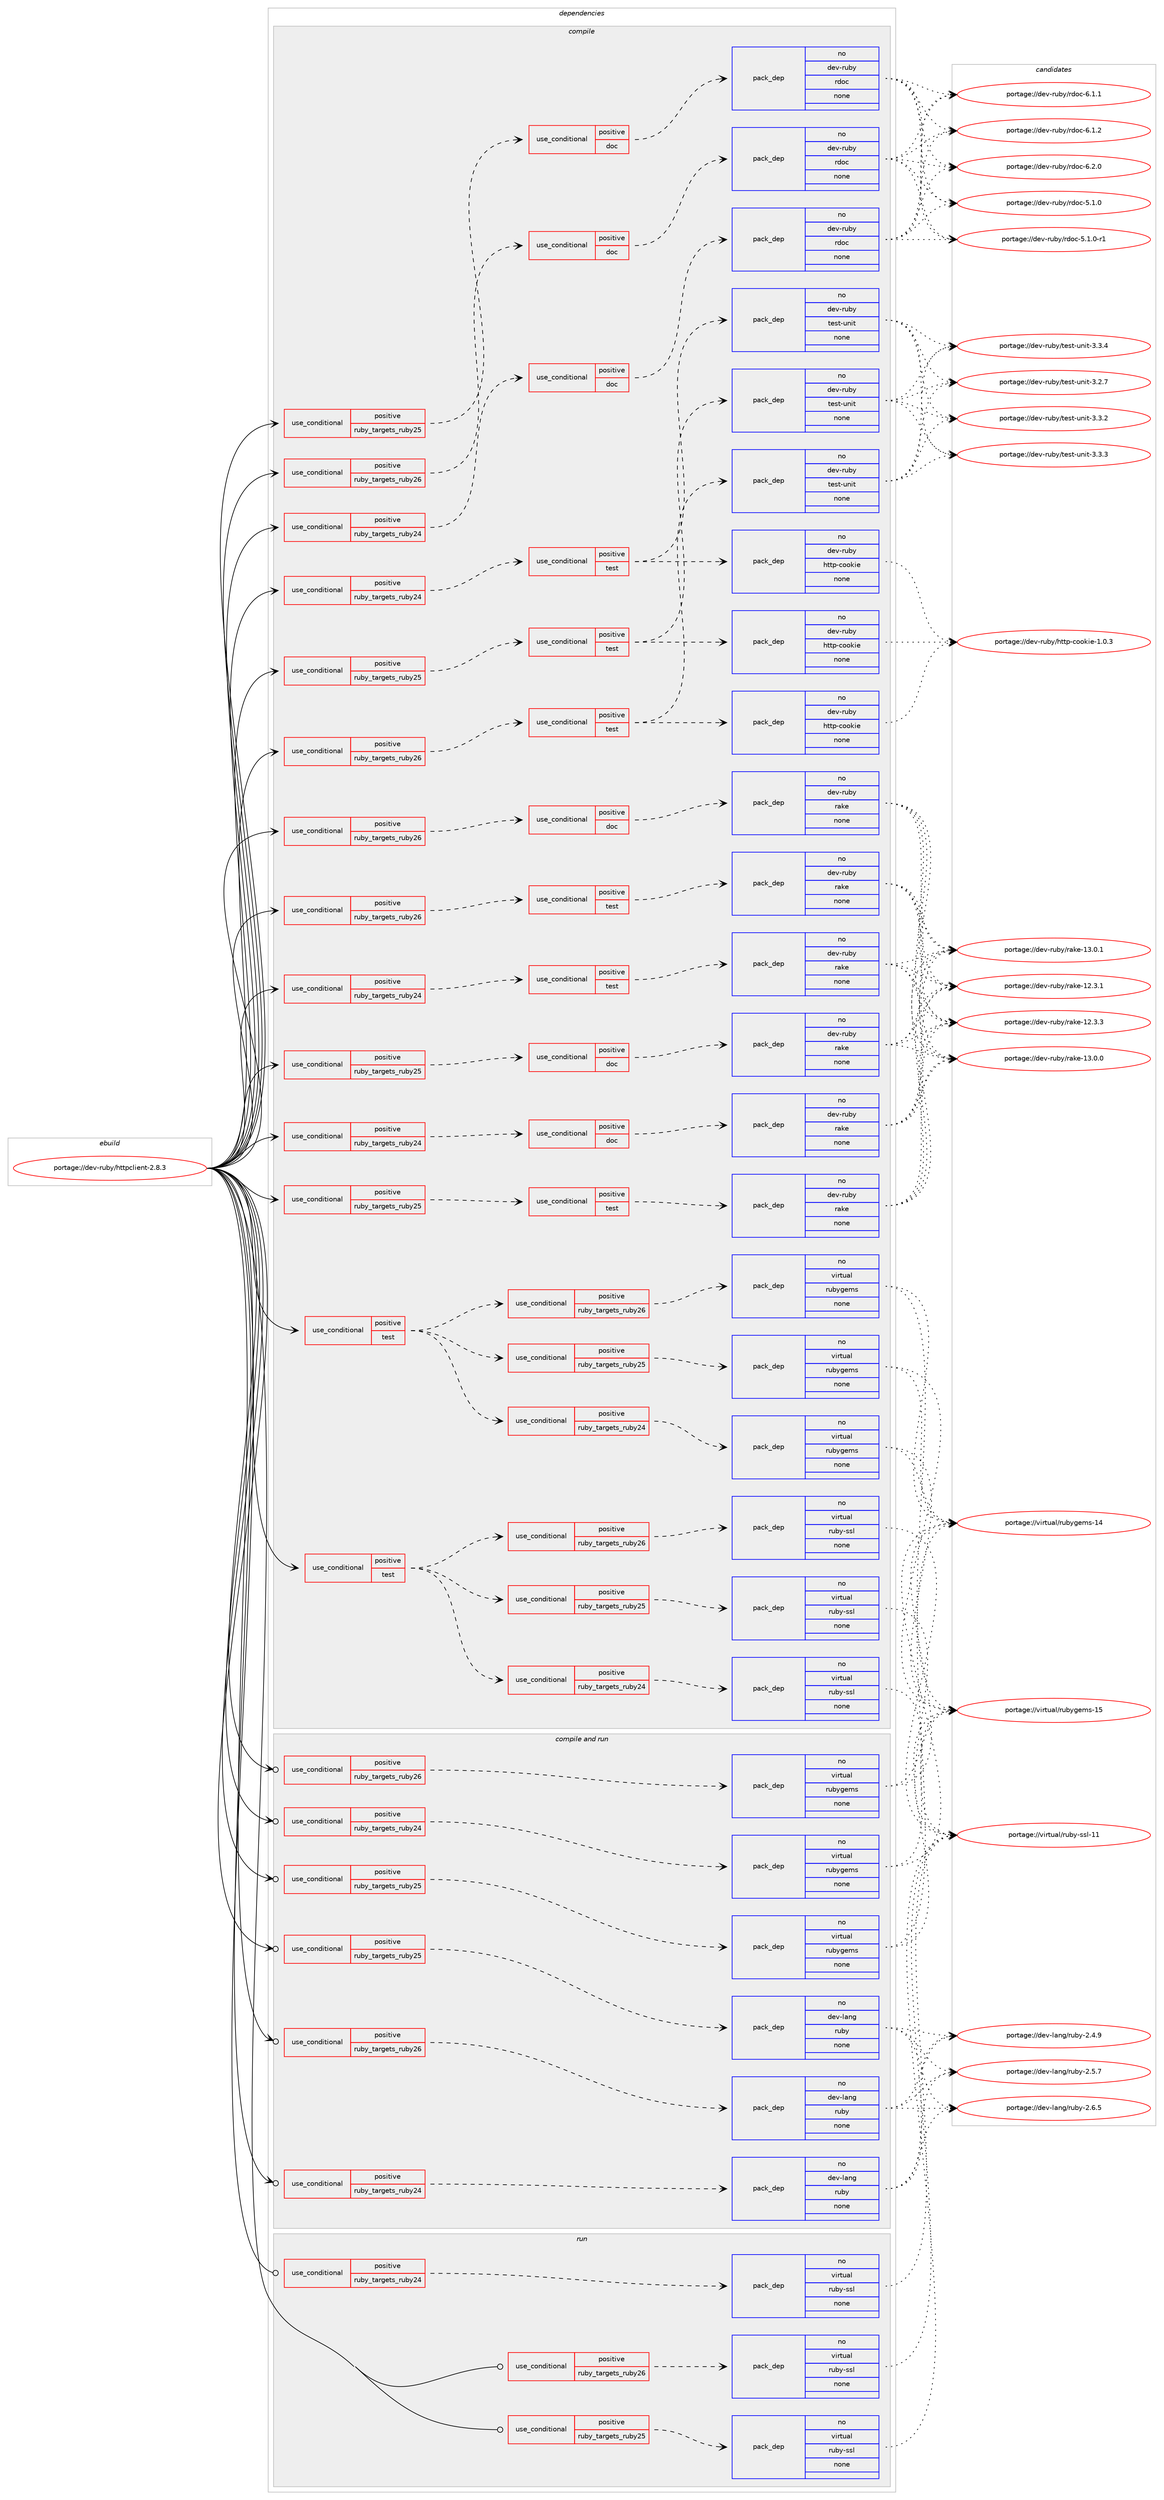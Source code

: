digraph prolog {

# *************
# Graph options
# *************

newrank=true;
concentrate=true;
compound=true;
graph [rankdir=LR,fontname=Helvetica,fontsize=10,ranksep=1.5];#, ranksep=2.5, nodesep=0.2];
edge  [arrowhead=vee];
node  [fontname=Helvetica,fontsize=10];

# **********
# The ebuild
# **********

subgraph cluster_leftcol {
color=gray;
rank=same;
label=<<i>ebuild</i>>;
id [label="portage://dev-ruby/httpclient-2.8.3", color=red, width=4, href="../dev-ruby/httpclient-2.8.3.svg"];
}

# ****************
# The dependencies
# ****************

subgraph cluster_midcol {
color=gray;
label=<<i>dependencies</i>>;
subgraph cluster_compile {
fillcolor="#eeeeee";
style=filled;
label=<<i>compile</i>>;
subgraph cond54014 {
dependency224697 [label=<<TABLE BORDER="0" CELLBORDER="1" CELLSPACING="0" CELLPADDING="4"><TR><TD ROWSPAN="3" CELLPADDING="10">use_conditional</TD></TR><TR><TD>positive</TD></TR><TR><TD>ruby_targets_ruby24</TD></TR></TABLE>>, shape=none, color=red];
subgraph cond54015 {
dependency224698 [label=<<TABLE BORDER="0" CELLBORDER="1" CELLSPACING="0" CELLPADDING="4"><TR><TD ROWSPAN="3" CELLPADDING="10">use_conditional</TD></TR><TR><TD>positive</TD></TR><TR><TD>doc</TD></TR></TABLE>>, shape=none, color=red];
subgraph pack167195 {
dependency224699 [label=<<TABLE BORDER="0" CELLBORDER="1" CELLSPACING="0" CELLPADDING="4" WIDTH="220"><TR><TD ROWSPAN="6" CELLPADDING="30">pack_dep</TD></TR><TR><TD WIDTH="110">no</TD></TR><TR><TD>dev-ruby</TD></TR><TR><TD>rake</TD></TR><TR><TD>none</TD></TR><TR><TD></TD></TR></TABLE>>, shape=none, color=blue];
}
dependency224698:e -> dependency224699:w [weight=20,style="dashed",arrowhead="vee"];
}
dependency224697:e -> dependency224698:w [weight=20,style="dashed",arrowhead="vee"];
}
id:e -> dependency224697:w [weight=20,style="solid",arrowhead="vee"];
subgraph cond54016 {
dependency224700 [label=<<TABLE BORDER="0" CELLBORDER="1" CELLSPACING="0" CELLPADDING="4"><TR><TD ROWSPAN="3" CELLPADDING="10">use_conditional</TD></TR><TR><TD>positive</TD></TR><TR><TD>ruby_targets_ruby24</TD></TR></TABLE>>, shape=none, color=red];
subgraph cond54017 {
dependency224701 [label=<<TABLE BORDER="0" CELLBORDER="1" CELLSPACING="0" CELLPADDING="4"><TR><TD ROWSPAN="3" CELLPADDING="10">use_conditional</TD></TR><TR><TD>positive</TD></TR><TR><TD>doc</TD></TR></TABLE>>, shape=none, color=red];
subgraph pack167196 {
dependency224702 [label=<<TABLE BORDER="0" CELLBORDER="1" CELLSPACING="0" CELLPADDING="4" WIDTH="220"><TR><TD ROWSPAN="6" CELLPADDING="30">pack_dep</TD></TR><TR><TD WIDTH="110">no</TD></TR><TR><TD>dev-ruby</TD></TR><TR><TD>rdoc</TD></TR><TR><TD>none</TD></TR><TR><TD></TD></TR></TABLE>>, shape=none, color=blue];
}
dependency224701:e -> dependency224702:w [weight=20,style="dashed",arrowhead="vee"];
}
dependency224700:e -> dependency224701:w [weight=20,style="dashed",arrowhead="vee"];
}
id:e -> dependency224700:w [weight=20,style="solid",arrowhead="vee"];
subgraph cond54018 {
dependency224703 [label=<<TABLE BORDER="0" CELLBORDER="1" CELLSPACING="0" CELLPADDING="4"><TR><TD ROWSPAN="3" CELLPADDING="10">use_conditional</TD></TR><TR><TD>positive</TD></TR><TR><TD>ruby_targets_ruby24</TD></TR></TABLE>>, shape=none, color=red];
subgraph cond54019 {
dependency224704 [label=<<TABLE BORDER="0" CELLBORDER="1" CELLSPACING="0" CELLPADDING="4"><TR><TD ROWSPAN="3" CELLPADDING="10">use_conditional</TD></TR><TR><TD>positive</TD></TR><TR><TD>test</TD></TR></TABLE>>, shape=none, color=red];
subgraph pack167197 {
dependency224705 [label=<<TABLE BORDER="0" CELLBORDER="1" CELLSPACING="0" CELLPADDING="4" WIDTH="220"><TR><TD ROWSPAN="6" CELLPADDING="30">pack_dep</TD></TR><TR><TD WIDTH="110">no</TD></TR><TR><TD>dev-ruby</TD></TR><TR><TD>rake</TD></TR><TR><TD>none</TD></TR><TR><TD></TD></TR></TABLE>>, shape=none, color=blue];
}
dependency224704:e -> dependency224705:w [weight=20,style="dashed",arrowhead="vee"];
}
dependency224703:e -> dependency224704:w [weight=20,style="dashed",arrowhead="vee"];
}
id:e -> dependency224703:w [weight=20,style="solid",arrowhead="vee"];
subgraph cond54020 {
dependency224706 [label=<<TABLE BORDER="0" CELLBORDER="1" CELLSPACING="0" CELLPADDING="4"><TR><TD ROWSPAN="3" CELLPADDING="10">use_conditional</TD></TR><TR><TD>positive</TD></TR><TR><TD>ruby_targets_ruby24</TD></TR></TABLE>>, shape=none, color=red];
subgraph cond54021 {
dependency224707 [label=<<TABLE BORDER="0" CELLBORDER="1" CELLSPACING="0" CELLPADDING="4"><TR><TD ROWSPAN="3" CELLPADDING="10">use_conditional</TD></TR><TR><TD>positive</TD></TR><TR><TD>test</TD></TR></TABLE>>, shape=none, color=red];
subgraph pack167198 {
dependency224708 [label=<<TABLE BORDER="0" CELLBORDER="1" CELLSPACING="0" CELLPADDING="4" WIDTH="220"><TR><TD ROWSPAN="6" CELLPADDING="30">pack_dep</TD></TR><TR><TD WIDTH="110">no</TD></TR><TR><TD>dev-ruby</TD></TR><TR><TD>test-unit</TD></TR><TR><TD>none</TD></TR><TR><TD></TD></TR></TABLE>>, shape=none, color=blue];
}
dependency224707:e -> dependency224708:w [weight=20,style="dashed",arrowhead="vee"];
subgraph pack167199 {
dependency224709 [label=<<TABLE BORDER="0" CELLBORDER="1" CELLSPACING="0" CELLPADDING="4" WIDTH="220"><TR><TD ROWSPAN="6" CELLPADDING="30">pack_dep</TD></TR><TR><TD WIDTH="110">no</TD></TR><TR><TD>dev-ruby</TD></TR><TR><TD>http-cookie</TD></TR><TR><TD>none</TD></TR><TR><TD></TD></TR></TABLE>>, shape=none, color=blue];
}
dependency224707:e -> dependency224709:w [weight=20,style="dashed",arrowhead="vee"];
}
dependency224706:e -> dependency224707:w [weight=20,style="dashed",arrowhead="vee"];
}
id:e -> dependency224706:w [weight=20,style="solid",arrowhead="vee"];
subgraph cond54022 {
dependency224710 [label=<<TABLE BORDER="0" CELLBORDER="1" CELLSPACING="0" CELLPADDING="4"><TR><TD ROWSPAN="3" CELLPADDING="10">use_conditional</TD></TR><TR><TD>positive</TD></TR><TR><TD>ruby_targets_ruby25</TD></TR></TABLE>>, shape=none, color=red];
subgraph cond54023 {
dependency224711 [label=<<TABLE BORDER="0" CELLBORDER="1" CELLSPACING="0" CELLPADDING="4"><TR><TD ROWSPAN="3" CELLPADDING="10">use_conditional</TD></TR><TR><TD>positive</TD></TR><TR><TD>doc</TD></TR></TABLE>>, shape=none, color=red];
subgraph pack167200 {
dependency224712 [label=<<TABLE BORDER="0" CELLBORDER="1" CELLSPACING="0" CELLPADDING="4" WIDTH="220"><TR><TD ROWSPAN="6" CELLPADDING="30">pack_dep</TD></TR><TR><TD WIDTH="110">no</TD></TR><TR><TD>dev-ruby</TD></TR><TR><TD>rake</TD></TR><TR><TD>none</TD></TR><TR><TD></TD></TR></TABLE>>, shape=none, color=blue];
}
dependency224711:e -> dependency224712:w [weight=20,style="dashed",arrowhead="vee"];
}
dependency224710:e -> dependency224711:w [weight=20,style="dashed",arrowhead="vee"];
}
id:e -> dependency224710:w [weight=20,style="solid",arrowhead="vee"];
subgraph cond54024 {
dependency224713 [label=<<TABLE BORDER="0" CELLBORDER="1" CELLSPACING="0" CELLPADDING="4"><TR><TD ROWSPAN="3" CELLPADDING="10">use_conditional</TD></TR><TR><TD>positive</TD></TR><TR><TD>ruby_targets_ruby25</TD></TR></TABLE>>, shape=none, color=red];
subgraph cond54025 {
dependency224714 [label=<<TABLE BORDER="0" CELLBORDER="1" CELLSPACING="0" CELLPADDING="4"><TR><TD ROWSPAN="3" CELLPADDING="10">use_conditional</TD></TR><TR><TD>positive</TD></TR><TR><TD>doc</TD></TR></TABLE>>, shape=none, color=red];
subgraph pack167201 {
dependency224715 [label=<<TABLE BORDER="0" CELLBORDER="1" CELLSPACING="0" CELLPADDING="4" WIDTH="220"><TR><TD ROWSPAN="6" CELLPADDING="30">pack_dep</TD></TR><TR><TD WIDTH="110">no</TD></TR><TR><TD>dev-ruby</TD></TR><TR><TD>rdoc</TD></TR><TR><TD>none</TD></TR><TR><TD></TD></TR></TABLE>>, shape=none, color=blue];
}
dependency224714:e -> dependency224715:w [weight=20,style="dashed",arrowhead="vee"];
}
dependency224713:e -> dependency224714:w [weight=20,style="dashed",arrowhead="vee"];
}
id:e -> dependency224713:w [weight=20,style="solid",arrowhead="vee"];
subgraph cond54026 {
dependency224716 [label=<<TABLE BORDER="0" CELLBORDER="1" CELLSPACING="0" CELLPADDING="4"><TR><TD ROWSPAN="3" CELLPADDING="10">use_conditional</TD></TR><TR><TD>positive</TD></TR><TR><TD>ruby_targets_ruby25</TD></TR></TABLE>>, shape=none, color=red];
subgraph cond54027 {
dependency224717 [label=<<TABLE BORDER="0" CELLBORDER="1" CELLSPACING="0" CELLPADDING="4"><TR><TD ROWSPAN="3" CELLPADDING="10">use_conditional</TD></TR><TR><TD>positive</TD></TR><TR><TD>test</TD></TR></TABLE>>, shape=none, color=red];
subgraph pack167202 {
dependency224718 [label=<<TABLE BORDER="0" CELLBORDER="1" CELLSPACING="0" CELLPADDING="4" WIDTH="220"><TR><TD ROWSPAN="6" CELLPADDING="30">pack_dep</TD></TR><TR><TD WIDTH="110">no</TD></TR><TR><TD>dev-ruby</TD></TR><TR><TD>rake</TD></TR><TR><TD>none</TD></TR><TR><TD></TD></TR></TABLE>>, shape=none, color=blue];
}
dependency224717:e -> dependency224718:w [weight=20,style="dashed",arrowhead="vee"];
}
dependency224716:e -> dependency224717:w [weight=20,style="dashed",arrowhead="vee"];
}
id:e -> dependency224716:w [weight=20,style="solid",arrowhead="vee"];
subgraph cond54028 {
dependency224719 [label=<<TABLE BORDER="0" CELLBORDER="1" CELLSPACING="0" CELLPADDING="4"><TR><TD ROWSPAN="3" CELLPADDING="10">use_conditional</TD></TR><TR><TD>positive</TD></TR><TR><TD>ruby_targets_ruby25</TD></TR></TABLE>>, shape=none, color=red];
subgraph cond54029 {
dependency224720 [label=<<TABLE BORDER="0" CELLBORDER="1" CELLSPACING="0" CELLPADDING="4"><TR><TD ROWSPAN="3" CELLPADDING="10">use_conditional</TD></TR><TR><TD>positive</TD></TR><TR><TD>test</TD></TR></TABLE>>, shape=none, color=red];
subgraph pack167203 {
dependency224721 [label=<<TABLE BORDER="0" CELLBORDER="1" CELLSPACING="0" CELLPADDING="4" WIDTH="220"><TR><TD ROWSPAN="6" CELLPADDING="30">pack_dep</TD></TR><TR><TD WIDTH="110">no</TD></TR><TR><TD>dev-ruby</TD></TR><TR><TD>test-unit</TD></TR><TR><TD>none</TD></TR><TR><TD></TD></TR></TABLE>>, shape=none, color=blue];
}
dependency224720:e -> dependency224721:w [weight=20,style="dashed",arrowhead="vee"];
subgraph pack167204 {
dependency224722 [label=<<TABLE BORDER="0" CELLBORDER="1" CELLSPACING="0" CELLPADDING="4" WIDTH="220"><TR><TD ROWSPAN="6" CELLPADDING="30">pack_dep</TD></TR><TR><TD WIDTH="110">no</TD></TR><TR><TD>dev-ruby</TD></TR><TR><TD>http-cookie</TD></TR><TR><TD>none</TD></TR><TR><TD></TD></TR></TABLE>>, shape=none, color=blue];
}
dependency224720:e -> dependency224722:w [weight=20,style="dashed",arrowhead="vee"];
}
dependency224719:e -> dependency224720:w [weight=20,style="dashed",arrowhead="vee"];
}
id:e -> dependency224719:w [weight=20,style="solid",arrowhead="vee"];
subgraph cond54030 {
dependency224723 [label=<<TABLE BORDER="0" CELLBORDER="1" CELLSPACING="0" CELLPADDING="4"><TR><TD ROWSPAN="3" CELLPADDING="10">use_conditional</TD></TR><TR><TD>positive</TD></TR><TR><TD>ruby_targets_ruby26</TD></TR></TABLE>>, shape=none, color=red];
subgraph cond54031 {
dependency224724 [label=<<TABLE BORDER="0" CELLBORDER="1" CELLSPACING="0" CELLPADDING="4"><TR><TD ROWSPAN="3" CELLPADDING="10">use_conditional</TD></TR><TR><TD>positive</TD></TR><TR><TD>doc</TD></TR></TABLE>>, shape=none, color=red];
subgraph pack167205 {
dependency224725 [label=<<TABLE BORDER="0" CELLBORDER="1" CELLSPACING="0" CELLPADDING="4" WIDTH="220"><TR><TD ROWSPAN="6" CELLPADDING="30">pack_dep</TD></TR><TR><TD WIDTH="110">no</TD></TR><TR><TD>dev-ruby</TD></TR><TR><TD>rake</TD></TR><TR><TD>none</TD></TR><TR><TD></TD></TR></TABLE>>, shape=none, color=blue];
}
dependency224724:e -> dependency224725:w [weight=20,style="dashed",arrowhead="vee"];
}
dependency224723:e -> dependency224724:w [weight=20,style="dashed",arrowhead="vee"];
}
id:e -> dependency224723:w [weight=20,style="solid",arrowhead="vee"];
subgraph cond54032 {
dependency224726 [label=<<TABLE BORDER="0" CELLBORDER="1" CELLSPACING="0" CELLPADDING="4"><TR><TD ROWSPAN="3" CELLPADDING="10">use_conditional</TD></TR><TR><TD>positive</TD></TR><TR><TD>ruby_targets_ruby26</TD></TR></TABLE>>, shape=none, color=red];
subgraph cond54033 {
dependency224727 [label=<<TABLE BORDER="0" CELLBORDER="1" CELLSPACING="0" CELLPADDING="4"><TR><TD ROWSPAN="3" CELLPADDING="10">use_conditional</TD></TR><TR><TD>positive</TD></TR><TR><TD>doc</TD></TR></TABLE>>, shape=none, color=red];
subgraph pack167206 {
dependency224728 [label=<<TABLE BORDER="0" CELLBORDER="1" CELLSPACING="0" CELLPADDING="4" WIDTH="220"><TR><TD ROWSPAN="6" CELLPADDING="30">pack_dep</TD></TR><TR><TD WIDTH="110">no</TD></TR><TR><TD>dev-ruby</TD></TR><TR><TD>rdoc</TD></TR><TR><TD>none</TD></TR><TR><TD></TD></TR></TABLE>>, shape=none, color=blue];
}
dependency224727:e -> dependency224728:w [weight=20,style="dashed",arrowhead="vee"];
}
dependency224726:e -> dependency224727:w [weight=20,style="dashed",arrowhead="vee"];
}
id:e -> dependency224726:w [weight=20,style="solid",arrowhead="vee"];
subgraph cond54034 {
dependency224729 [label=<<TABLE BORDER="0" CELLBORDER="1" CELLSPACING="0" CELLPADDING="4"><TR><TD ROWSPAN="3" CELLPADDING="10">use_conditional</TD></TR><TR><TD>positive</TD></TR><TR><TD>ruby_targets_ruby26</TD></TR></TABLE>>, shape=none, color=red];
subgraph cond54035 {
dependency224730 [label=<<TABLE BORDER="0" CELLBORDER="1" CELLSPACING="0" CELLPADDING="4"><TR><TD ROWSPAN="3" CELLPADDING="10">use_conditional</TD></TR><TR><TD>positive</TD></TR><TR><TD>test</TD></TR></TABLE>>, shape=none, color=red];
subgraph pack167207 {
dependency224731 [label=<<TABLE BORDER="0" CELLBORDER="1" CELLSPACING="0" CELLPADDING="4" WIDTH="220"><TR><TD ROWSPAN="6" CELLPADDING="30">pack_dep</TD></TR><TR><TD WIDTH="110">no</TD></TR><TR><TD>dev-ruby</TD></TR><TR><TD>rake</TD></TR><TR><TD>none</TD></TR><TR><TD></TD></TR></TABLE>>, shape=none, color=blue];
}
dependency224730:e -> dependency224731:w [weight=20,style="dashed",arrowhead="vee"];
}
dependency224729:e -> dependency224730:w [weight=20,style="dashed",arrowhead="vee"];
}
id:e -> dependency224729:w [weight=20,style="solid",arrowhead="vee"];
subgraph cond54036 {
dependency224732 [label=<<TABLE BORDER="0" CELLBORDER="1" CELLSPACING="0" CELLPADDING="4"><TR><TD ROWSPAN="3" CELLPADDING="10">use_conditional</TD></TR><TR><TD>positive</TD></TR><TR><TD>ruby_targets_ruby26</TD></TR></TABLE>>, shape=none, color=red];
subgraph cond54037 {
dependency224733 [label=<<TABLE BORDER="0" CELLBORDER="1" CELLSPACING="0" CELLPADDING="4"><TR><TD ROWSPAN="3" CELLPADDING="10">use_conditional</TD></TR><TR><TD>positive</TD></TR><TR><TD>test</TD></TR></TABLE>>, shape=none, color=red];
subgraph pack167208 {
dependency224734 [label=<<TABLE BORDER="0" CELLBORDER="1" CELLSPACING="0" CELLPADDING="4" WIDTH="220"><TR><TD ROWSPAN="6" CELLPADDING="30">pack_dep</TD></TR><TR><TD WIDTH="110">no</TD></TR><TR><TD>dev-ruby</TD></TR><TR><TD>test-unit</TD></TR><TR><TD>none</TD></TR><TR><TD></TD></TR></TABLE>>, shape=none, color=blue];
}
dependency224733:e -> dependency224734:w [weight=20,style="dashed",arrowhead="vee"];
subgraph pack167209 {
dependency224735 [label=<<TABLE BORDER="0" CELLBORDER="1" CELLSPACING="0" CELLPADDING="4" WIDTH="220"><TR><TD ROWSPAN="6" CELLPADDING="30">pack_dep</TD></TR><TR><TD WIDTH="110">no</TD></TR><TR><TD>dev-ruby</TD></TR><TR><TD>http-cookie</TD></TR><TR><TD>none</TD></TR><TR><TD></TD></TR></TABLE>>, shape=none, color=blue];
}
dependency224733:e -> dependency224735:w [weight=20,style="dashed",arrowhead="vee"];
}
dependency224732:e -> dependency224733:w [weight=20,style="dashed",arrowhead="vee"];
}
id:e -> dependency224732:w [weight=20,style="solid",arrowhead="vee"];
subgraph cond54038 {
dependency224736 [label=<<TABLE BORDER="0" CELLBORDER="1" CELLSPACING="0" CELLPADDING="4"><TR><TD ROWSPAN="3" CELLPADDING="10">use_conditional</TD></TR><TR><TD>positive</TD></TR><TR><TD>test</TD></TR></TABLE>>, shape=none, color=red];
subgraph cond54039 {
dependency224737 [label=<<TABLE BORDER="0" CELLBORDER="1" CELLSPACING="0" CELLPADDING="4"><TR><TD ROWSPAN="3" CELLPADDING="10">use_conditional</TD></TR><TR><TD>positive</TD></TR><TR><TD>ruby_targets_ruby24</TD></TR></TABLE>>, shape=none, color=red];
subgraph pack167210 {
dependency224738 [label=<<TABLE BORDER="0" CELLBORDER="1" CELLSPACING="0" CELLPADDING="4" WIDTH="220"><TR><TD ROWSPAN="6" CELLPADDING="30">pack_dep</TD></TR><TR><TD WIDTH="110">no</TD></TR><TR><TD>virtual</TD></TR><TR><TD>ruby-ssl</TD></TR><TR><TD>none</TD></TR><TR><TD></TD></TR></TABLE>>, shape=none, color=blue];
}
dependency224737:e -> dependency224738:w [weight=20,style="dashed",arrowhead="vee"];
}
dependency224736:e -> dependency224737:w [weight=20,style="dashed",arrowhead="vee"];
subgraph cond54040 {
dependency224739 [label=<<TABLE BORDER="0" CELLBORDER="1" CELLSPACING="0" CELLPADDING="4"><TR><TD ROWSPAN="3" CELLPADDING="10">use_conditional</TD></TR><TR><TD>positive</TD></TR><TR><TD>ruby_targets_ruby25</TD></TR></TABLE>>, shape=none, color=red];
subgraph pack167211 {
dependency224740 [label=<<TABLE BORDER="0" CELLBORDER="1" CELLSPACING="0" CELLPADDING="4" WIDTH="220"><TR><TD ROWSPAN="6" CELLPADDING="30">pack_dep</TD></TR><TR><TD WIDTH="110">no</TD></TR><TR><TD>virtual</TD></TR><TR><TD>ruby-ssl</TD></TR><TR><TD>none</TD></TR><TR><TD></TD></TR></TABLE>>, shape=none, color=blue];
}
dependency224739:e -> dependency224740:w [weight=20,style="dashed",arrowhead="vee"];
}
dependency224736:e -> dependency224739:w [weight=20,style="dashed",arrowhead="vee"];
subgraph cond54041 {
dependency224741 [label=<<TABLE BORDER="0" CELLBORDER="1" CELLSPACING="0" CELLPADDING="4"><TR><TD ROWSPAN="3" CELLPADDING="10">use_conditional</TD></TR><TR><TD>positive</TD></TR><TR><TD>ruby_targets_ruby26</TD></TR></TABLE>>, shape=none, color=red];
subgraph pack167212 {
dependency224742 [label=<<TABLE BORDER="0" CELLBORDER="1" CELLSPACING="0" CELLPADDING="4" WIDTH="220"><TR><TD ROWSPAN="6" CELLPADDING="30">pack_dep</TD></TR><TR><TD WIDTH="110">no</TD></TR><TR><TD>virtual</TD></TR><TR><TD>ruby-ssl</TD></TR><TR><TD>none</TD></TR><TR><TD></TD></TR></TABLE>>, shape=none, color=blue];
}
dependency224741:e -> dependency224742:w [weight=20,style="dashed",arrowhead="vee"];
}
dependency224736:e -> dependency224741:w [weight=20,style="dashed",arrowhead="vee"];
}
id:e -> dependency224736:w [weight=20,style="solid",arrowhead="vee"];
subgraph cond54042 {
dependency224743 [label=<<TABLE BORDER="0" CELLBORDER="1" CELLSPACING="0" CELLPADDING="4"><TR><TD ROWSPAN="3" CELLPADDING="10">use_conditional</TD></TR><TR><TD>positive</TD></TR><TR><TD>test</TD></TR></TABLE>>, shape=none, color=red];
subgraph cond54043 {
dependency224744 [label=<<TABLE BORDER="0" CELLBORDER="1" CELLSPACING="0" CELLPADDING="4"><TR><TD ROWSPAN="3" CELLPADDING="10">use_conditional</TD></TR><TR><TD>positive</TD></TR><TR><TD>ruby_targets_ruby24</TD></TR></TABLE>>, shape=none, color=red];
subgraph pack167213 {
dependency224745 [label=<<TABLE BORDER="0" CELLBORDER="1" CELLSPACING="0" CELLPADDING="4" WIDTH="220"><TR><TD ROWSPAN="6" CELLPADDING="30">pack_dep</TD></TR><TR><TD WIDTH="110">no</TD></TR><TR><TD>virtual</TD></TR><TR><TD>rubygems</TD></TR><TR><TD>none</TD></TR><TR><TD></TD></TR></TABLE>>, shape=none, color=blue];
}
dependency224744:e -> dependency224745:w [weight=20,style="dashed",arrowhead="vee"];
}
dependency224743:e -> dependency224744:w [weight=20,style="dashed",arrowhead="vee"];
subgraph cond54044 {
dependency224746 [label=<<TABLE BORDER="0" CELLBORDER="1" CELLSPACING="0" CELLPADDING="4"><TR><TD ROWSPAN="3" CELLPADDING="10">use_conditional</TD></TR><TR><TD>positive</TD></TR><TR><TD>ruby_targets_ruby25</TD></TR></TABLE>>, shape=none, color=red];
subgraph pack167214 {
dependency224747 [label=<<TABLE BORDER="0" CELLBORDER="1" CELLSPACING="0" CELLPADDING="4" WIDTH="220"><TR><TD ROWSPAN="6" CELLPADDING="30">pack_dep</TD></TR><TR><TD WIDTH="110">no</TD></TR><TR><TD>virtual</TD></TR><TR><TD>rubygems</TD></TR><TR><TD>none</TD></TR><TR><TD></TD></TR></TABLE>>, shape=none, color=blue];
}
dependency224746:e -> dependency224747:w [weight=20,style="dashed",arrowhead="vee"];
}
dependency224743:e -> dependency224746:w [weight=20,style="dashed",arrowhead="vee"];
subgraph cond54045 {
dependency224748 [label=<<TABLE BORDER="0" CELLBORDER="1" CELLSPACING="0" CELLPADDING="4"><TR><TD ROWSPAN="3" CELLPADDING="10">use_conditional</TD></TR><TR><TD>positive</TD></TR><TR><TD>ruby_targets_ruby26</TD></TR></TABLE>>, shape=none, color=red];
subgraph pack167215 {
dependency224749 [label=<<TABLE BORDER="0" CELLBORDER="1" CELLSPACING="0" CELLPADDING="4" WIDTH="220"><TR><TD ROWSPAN="6" CELLPADDING="30">pack_dep</TD></TR><TR><TD WIDTH="110">no</TD></TR><TR><TD>virtual</TD></TR><TR><TD>rubygems</TD></TR><TR><TD>none</TD></TR><TR><TD></TD></TR></TABLE>>, shape=none, color=blue];
}
dependency224748:e -> dependency224749:w [weight=20,style="dashed",arrowhead="vee"];
}
dependency224743:e -> dependency224748:w [weight=20,style="dashed",arrowhead="vee"];
}
id:e -> dependency224743:w [weight=20,style="solid",arrowhead="vee"];
}
subgraph cluster_compileandrun {
fillcolor="#eeeeee";
style=filled;
label=<<i>compile and run</i>>;
subgraph cond54046 {
dependency224750 [label=<<TABLE BORDER="0" CELLBORDER="1" CELLSPACING="0" CELLPADDING="4"><TR><TD ROWSPAN="3" CELLPADDING="10">use_conditional</TD></TR><TR><TD>positive</TD></TR><TR><TD>ruby_targets_ruby24</TD></TR></TABLE>>, shape=none, color=red];
subgraph pack167216 {
dependency224751 [label=<<TABLE BORDER="0" CELLBORDER="1" CELLSPACING="0" CELLPADDING="4" WIDTH="220"><TR><TD ROWSPAN="6" CELLPADDING="30">pack_dep</TD></TR><TR><TD WIDTH="110">no</TD></TR><TR><TD>dev-lang</TD></TR><TR><TD>ruby</TD></TR><TR><TD>none</TD></TR><TR><TD></TD></TR></TABLE>>, shape=none, color=blue];
}
dependency224750:e -> dependency224751:w [weight=20,style="dashed",arrowhead="vee"];
}
id:e -> dependency224750:w [weight=20,style="solid",arrowhead="odotvee"];
subgraph cond54047 {
dependency224752 [label=<<TABLE BORDER="0" CELLBORDER="1" CELLSPACING="0" CELLPADDING="4"><TR><TD ROWSPAN="3" CELLPADDING="10">use_conditional</TD></TR><TR><TD>positive</TD></TR><TR><TD>ruby_targets_ruby24</TD></TR></TABLE>>, shape=none, color=red];
subgraph pack167217 {
dependency224753 [label=<<TABLE BORDER="0" CELLBORDER="1" CELLSPACING="0" CELLPADDING="4" WIDTH="220"><TR><TD ROWSPAN="6" CELLPADDING="30">pack_dep</TD></TR><TR><TD WIDTH="110">no</TD></TR><TR><TD>virtual</TD></TR><TR><TD>rubygems</TD></TR><TR><TD>none</TD></TR><TR><TD></TD></TR></TABLE>>, shape=none, color=blue];
}
dependency224752:e -> dependency224753:w [weight=20,style="dashed",arrowhead="vee"];
}
id:e -> dependency224752:w [weight=20,style="solid",arrowhead="odotvee"];
subgraph cond54048 {
dependency224754 [label=<<TABLE BORDER="0" CELLBORDER="1" CELLSPACING="0" CELLPADDING="4"><TR><TD ROWSPAN="3" CELLPADDING="10">use_conditional</TD></TR><TR><TD>positive</TD></TR><TR><TD>ruby_targets_ruby25</TD></TR></TABLE>>, shape=none, color=red];
subgraph pack167218 {
dependency224755 [label=<<TABLE BORDER="0" CELLBORDER="1" CELLSPACING="0" CELLPADDING="4" WIDTH="220"><TR><TD ROWSPAN="6" CELLPADDING="30">pack_dep</TD></TR><TR><TD WIDTH="110">no</TD></TR><TR><TD>dev-lang</TD></TR><TR><TD>ruby</TD></TR><TR><TD>none</TD></TR><TR><TD></TD></TR></TABLE>>, shape=none, color=blue];
}
dependency224754:e -> dependency224755:w [weight=20,style="dashed",arrowhead="vee"];
}
id:e -> dependency224754:w [weight=20,style="solid",arrowhead="odotvee"];
subgraph cond54049 {
dependency224756 [label=<<TABLE BORDER="0" CELLBORDER="1" CELLSPACING="0" CELLPADDING="4"><TR><TD ROWSPAN="3" CELLPADDING="10">use_conditional</TD></TR><TR><TD>positive</TD></TR><TR><TD>ruby_targets_ruby25</TD></TR></TABLE>>, shape=none, color=red];
subgraph pack167219 {
dependency224757 [label=<<TABLE BORDER="0" CELLBORDER="1" CELLSPACING="0" CELLPADDING="4" WIDTH="220"><TR><TD ROWSPAN="6" CELLPADDING="30">pack_dep</TD></TR><TR><TD WIDTH="110">no</TD></TR><TR><TD>virtual</TD></TR><TR><TD>rubygems</TD></TR><TR><TD>none</TD></TR><TR><TD></TD></TR></TABLE>>, shape=none, color=blue];
}
dependency224756:e -> dependency224757:w [weight=20,style="dashed",arrowhead="vee"];
}
id:e -> dependency224756:w [weight=20,style="solid",arrowhead="odotvee"];
subgraph cond54050 {
dependency224758 [label=<<TABLE BORDER="0" CELLBORDER="1" CELLSPACING="0" CELLPADDING="4"><TR><TD ROWSPAN="3" CELLPADDING="10">use_conditional</TD></TR><TR><TD>positive</TD></TR><TR><TD>ruby_targets_ruby26</TD></TR></TABLE>>, shape=none, color=red];
subgraph pack167220 {
dependency224759 [label=<<TABLE BORDER="0" CELLBORDER="1" CELLSPACING="0" CELLPADDING="4" WIDTH="220"><TR><TD ROWSPAN="6" CELLPADDING="30">pack_dep</TD></TR><TR><TD WIDTH="110">no</TD></TR><TR><TD>dev-lang</TD></TR><TR><TD>ruby</TD></TR><TR><TD>none</TD></TR><TR><TD></TD></TR></TABLE>>, shape=none, color=blue];
}
dependency224758:e -> dependency224759:w [weight=20,style="dashed",arrowhead="vee"];
}
id:e -> dependency224758:w [weight=20,style="solid",arrowhead="odotvee"];
subgraph cond54051 {
dependency224760 [label=<<TABLE BORDER="0" CELLBORDER="1" CELLSPACING="0" CELLPADDING="4"><TR><TD ROWSPAN="3" CELLPADDING="10">use_conditional</TD></TR><TR><TD>positive</TD></TR><TR><TD>ruby_targets_ruby26</TD></TR></TABLE>>, shape=none, color=red];
subgraph pack167221 {
dependency224761 [label=<<TABLE BORDER="0" CELLBORDER="1" CELLSPACING="0" CELLPADDING="4" WIDTH="220"><TR><TD ROWSPAN="6" CELLPADDING="30">pack_dep</TD></TR><TR><TD WIDTH="110">no</TD></TR><TR><TD>virtual</TD></TR><TR><TD>rubygems</TD></TR><TR><TD>none</TD></TR><TR><TD></TD></TR></TABLE>>, shape=none, color=blue];
}
dependency224760:e -> dependency224761:w [weight=20,style="dashed",arrowhead="vee"];
}
id:e -> dependency224760:w [weight=20,style="solid",arrowhead="odotvee"];
}
subgraph cluster_run {
fillcolor="#eeeeee";
style=filled;
label=<<i>run</i>>;
subgraph cond54052 {
dependency224762 [label=<<TABLE BORDER="0" CELLBORDER="1" CELLSPACING="0" CELLPADDING="4"><TR><TD ROWSPAN="3" CELLPADDING="10">use_conditional</TD></TR><TR><TD>positive</TD></TR><TR><TD>ruby_targets_ruby24</TD></TR></TABLE>>, shape=none, color=red];
subgraph pack167222 {
dependency224763 [label=<<TABLE BORDER="0" CELLBORDER="1" CELLSPACING="0" CELLPADDING="4" WIDTH="220"><TR><TD ROWSPAN="6" CELLPADDING="30">pack_dep</TD></TR><TR><TD WIDTH="110">no</TD></TR><TR><TD>virtual</TD></TR><TR><TD>ruby-ssl</TD></TR><TR><TD>none</TD></TR><TR><TD></TD></TR></TABLE>>, shape=none, color=blue];
}
dependency224762:e -> dependency224763:w [weight=20,style="dashed",arrowhead="vee"];
}
id:e -> dependency224762:w [weight=20,style="solid",arrowhead="odot"];
subgraph cond54053 {
dependency224764 [label=<<TABLE BORDER="0" CELLBORDER="1" CELLSPACING="0" CELLPADDING="4"><TR><TD ROWSPAN="3" CELLPADDING="10">use_conditional</TD></TR><TR><TD>positive</TD></TR><TR><TD>ruby_targets_ruby25</TD></TR></TABLE>>, shape=none, color=red];
subgraph pack167223 {
dependency224765 [label=<<TABLE BORDER="0" CELLBORDER="1" CELLSPACING="0" CELLPADDING="4" WIDTH="220"><TR><TD ROWSPAN="6" CELLPADDING="30">pack_dep</TD></TR><TR><TD WIDTH="110">no</TD></TR><TR><TD>virtual</TD></TR><TR><TD>ruby-ssl</TD></TR><TR><TD>none</TD></TR><TR><TD></TD></TR></TABLE>>, shape=none, color=blue];
}
dependency224764:e -> dependency224765:w [weight=20,style="dashed",arrowhead="vee"];
}
id:e -> dependency224764:w [weight=20,style="solid",arrowhead="odot"];
subgraph cond54054 {
dependency224766 [label=<<TABLE BORDER="0" CELLBORDER="1" CELLSPACING="0" CELLPADDING="4"><TR><TD ROWSPAN="3" CELLPADDING="10">use_conditional</TD></TR><TR><TD>positive</TD></TR><TR><TD>ruby_targets_ruby26</TD></TR></TABLE>>, shape=none, color=red];
subgraph pack167224 {
dependency224767 [label=<<TABLE BORDER="0" CELLBORDER="1" CELLSPACING="0" CELLPADDING="4" WIDTH="220"><TR><TD ROWSPAN="6" CELLPADDING="30">pack_dep</TD></TR><TR><TD WIDTH="110">no</TD></TR><TR><TD>virtual</TD></TR><TR><TD>ruby-ssl</TD></TR><TR><TD>none</TD></TR><TR><TD></TD></TR></TABLE>>, shape=none, color=blue];
}
dependency224766:e -> dependency224767:w [weight=20,style="dashed",arrowhead="vee"];
}
id:e -> dependency224766:w [weight=20,style="solid",arrowhead="odot"];
}
}

# **************
# The candidates
# **************

subgraph cluster_choices {
rank=same;
color=gray;
label=<<i>candidates</i>>;

subgraph choice167195 {
color=black;
nodesep=1;
choiceportage1001011184511411798121471149710710145495046514649 [label="portage://dev-ruby/rake-12.3.1", color=red, width=4,href="../dev-ruby/rake-12.3.1.svg"];
choiceportage1001011184511411798121471149710710145495046514651 [label="portage://dev-ruby/rake-12.3.3", color=red, width=4,href="../dev-ruby/rake-12.3.3.svg"];
choiceportage1001011184511411798121471149710710145495146484648 [label="portage://dev-ruby/rake-13.0.0", color=red, width=4,href="../dev-ruby/rake-13.0.0.svg"];
choiceportage1001011184511411798121471149710710145495146484649 [label="portage://dev-ruby/rake-13.0.1", color=red, width=4,href="../dev-ruby/rake-13.0.1.svg"];
dependency224699:e -> choiceportage1001011184511411798121471149710710145495046514649:w [style=dotted,weight="100"];
dependency224699:e -> choiceportage1001011184511411798121471149710710145495046514651:w [style=dotted,weight="100"];
dependency224699:e -> choiceportage1001011184511411798121471149710710145495146484648:w [style=dotted,weight="100"];
dependency224699:e -> choiceportage1001011184511411798121471149710710145495146484649:w [style=dotted,weight="100"];
}
subgraph choice167196 {
color=black;
nodesep=1;
choiceportage10010111845114117981214711410011199455346494648 [label="portage://dev-ruby/rdoc-5.1.0", color=red, width=4,href="../dev-ruby/rdoc-5.1.0.svg"];
choiceportage100101118451141179812147114100111994553464946484511449 [label="portage://dev-ruby/rdoc-5.1.0-r1", color=red, width=4,href="../dev-ruby/rdoc-5.1.0-r1.svg"];
choiceportage10010111845114117981214711410011199455446494649 [label="portage://dev-ruby/rdoc-6.1.1", color=red, width=4,href="../dev-ruby/rdoc-6.1.1.svg"];
choiceportage10010111845114117981214711410011199455446494650 [label="portage://dev-ruby/rdoc-6.1.2", color=red, width=4,href="../dev-ruby/rdoc-6.1.2.svg"];
choiceportage10010111845114117981214711410011199455446504648 [label="portage://dev-ruby/rdoc-6.2.0", color=red, width=4,href="../dev-ruby/rdoc-6.2.0.svg"];
dependency224702:e -> choiceportage10010111845114117981214711410011199455346494648:w [style=dotted,weight="100"];
dependency224702:e -> choiceportage100101118451141179812147114100111994553464946484511449:w [style=dotted,weight="100"];
dependency224702:e -> choiceportage10010111845114117981214711410011199455446494649:w [style=dotted,weight="100"];
dependency224702:e -> choiceportage10010111845114117981214711410011199455446494650:w [style=dotted,weight="100"];
dependency224702:e -> choiceportage10010111845114117981214711410011199455446504648:w [style=dotted,weight="100"];
}
subgraph choice167197 {
color=black;
nodesep=1;
choiceportage1001011184511411798121471149710710145495046514649 [label="portage://dev-ruby/rake-12.3.1", color=red, width=4,href="../dev-ruby/rake-12.3.1.svg"];
choiceportage1001011184511411798121471149710710145495046514651 [label="portage://dev-ruby/rake-12.3.3", color=red, width=4,href="../dev-ruby/rake-12.3.3.svg"];
choiceportage1001011184511411798121471149710710145495146484648 [label="portage://dev-ruby/rake-13.0.0", color=red, width=4,href="../dev-ruby/rake-13.0.0.svg"];
choiceportage1001011184511411798121471149710710145495146484649 [label="portage://dev-ruby/rake-13.0.1", color=red, width=4,href="../dev-ruby/rake-13.0.1.svg"];
dependency224705:e -> choiceportage1001011184511411798121471149710710145495046514649:w [style=dotted,weight="100"];
dependency224705:e -> choiceportage1001011184511411798121471149710710145495046514651:w [style=dotted,weight="100"];
dependency224705:e -> choiceportage1001011184511411798121471149710710145495146484648:w [style=dotted,weight="100"];
dependency224705:e -> choiceportage1001011184511411798121471149710710145495146484649:w [style=dotted,weight="100"];
}
subgraph choice167198 {
color=black;
nodesep=1;
choiceportage10010111845114117981214711610111511645117110105116455146504655 [label="portage://dev-ruby/test-unit-3.2.7", color=red, width=4,href="../dev-ruby/test-unit-3.2.7.svg"];
choiceportage10010111845114117981214711610111511645117110105116455146514650 [label="portage://dev-ruby/test-unit-3.3.2", color=red, width=4,href="../dev-ruby/test-unit-3.3.2.svg"];
choiceportage10010111845114117981214711610111511645117110105116455146514651 [label="portage://dev-ruby/test-unit-3.3.3", color=red, width=4,href="../dev-ruby/test-unit-3.3.3.svg"];
choiceportage10010111845114117981214711610111511645117110105116455146514652 [label="portage://dev-ruby/test-unit-3.3.4", color=red, width=4,href="../dev-ruby/test-unit-3.3.4.svg"];
dependency224708:e -> choiceportage10010111845114117981214711610111511645117110105116455146504655:w [style=dotted,weight="100"];
dependency224708:e -> choiceportage10010111845114117981214711610111511645117110105116455146514650:w [style=dotted,weight="100"];
dependency224708:e -> choiceportage10010111845114117981214711610111511645117110105116455146514651:w [style=dotted,weight="100"];
dependency224708:e -> choiceportage10010111845114117981214711610111511645117110105116455146514652:w [style=dotted,weight="100"];
}
subgraph choice167199 {
color=black;
nodesep=1;
choiceportage1001011184511411798121471041161161124599111111107105101454946484651 [label="portage://dev-ruby/http-cookie-1.0.3", color=red, width=4,href="../dev-ruby/http-cookie-1.0.3.svg"];
dependency224709:e -> choiceportage1001011184511411798121471041161161124599111111107105101454946484651:w [style=dotted,weight="100"];
}
subgraph choice167200 {
color=black;
nodesep=1;
choiceportage1001011184511411798121471149710710145495046514649 [label="portage://dev-ruby/rake-12.3.1", color=red, width=4,href="../dev-ruby/rake-12.3.1.svg"];
choiceportage1001011184511411798121471149710710145495046514651 [label="portage://dev-ruby/rake-12.3.3", color=red, width=4,href="../dev-ruby/rake-12.3.3.svg"];
choiceportage1001011184511411798121471149710710145495146484648 [label="portage://dev-ruby/rake-13.0.0", color=red, width=4,href="../dev-ruby/rake-13.0.0.svg"];
choiceportage1001011184511411798121471149710710145495146484649 [label="portage://dev-ruby/rake-13.0.1", color=red, width=4,href="../dev-ruby/rake-13.0.1.svg"];
dependency224712:e -> choiceportage1001011184511411798121471149710710145495046514649:w [style=dotted,weight="100"];
dependency224712:e -> choiceportage1001011184511411798121471149710710145495046514651:w [style=dotted,weight="100"];
dependency224712:e -> choiceportage1001011184511411798121471149710710145495146484648:w [style=dotted,weight="100"];
dependency224712:e -> choiceportage1001011184511411798121471149710710145495146484649:w [style=dotted,weight="100"];
}
subgraph choice167201 {
color=black;
nodesep=1;
choiceportage10010111845114117981214711410011199455346494648 [label="portage://dev-ruby/rdoc-5.1.0", color=red, width=4,href="../dev-ruby/rdoc-5.1.0.svg"];
choiceportage100101118451141179812147114100111994553464946484511449 [label="portage://dev-ruby/rdoc-5.1.0-r1", color=red, width=4,href="../dev-ruby/rdoc-5.1.0-r1.svg"];
choiceportage10010111845114117981214711410011199455446494649 [label="portage://dev-ruby/rdoc-6.1.1", color=red, width=4,href="../dev-ruby/rdoc-6.1.1.svg"];
choiceportage10010111845114117981214711410011199455446494650 [label="portage://dev-ruby/rdoc-6.1.2", color=red, width=4,href="../dev-ruby/rdoc-6.1.2.svg"];
choiceportage10010111845114117981214711410011199455446504648 [label="portage://dev-ruby/rdoc-6.2.0", color=red, width=4,href="../dev-ruby/rdoc-6.2.0.svg"];
dependency224715:e -> choiceportage10010111845114117981214711410011199455346494648:w [style=dotted,weight="100"];
dependency224715:e -> choiceportage100101118451141179812147114100111994553464946484511449:w [style=dotted,weight="100"];
dependency224715:e -> choiceportage10010111845114117981214711410011199455446494649:w [style=dotted,weight="100"];
dependency224715:e -> choiceportage10010111845114117981214711410011199455446494650:w [style=dotted,weight="100"];
dependency224715:e -> choiceportage10010111845114117981214711410011199455446504648:w [style=dotted,weight="100"];
}
subgraph choice167202 {
color=black;
nodesep=1;
choiceportage1001011184511411798121471149710710145495046514649 [label="portage://dev-ruby/rake-12.3.1", color=red, width=4,href="../dev-ruby/rake-12.3.1.svg"];
choiceportage1001011184511411798121471149710710145495046514651 [label="portage://dev-ruby/rake-12.3.3", color=red, width=4,href="../dev-ruby/rake-12.3.3.svg"];
choiceportage1001011184511411798121471149710710145495146484648 [label="portage://dev-ruby/rake-13.0.0", color=red, width=4,href="../dev-ruby/rake-13.0.0.svg"];
choiceportage1001011184511411798121471149710710145495146484649 [label="portage://dev-ruby/rake-13.0.1", color=red, width=4,href="../dev-ruby/rake-13.0.1.svg"];
dependency224718:e -> choiceportage1001011184511411798121471149710710145495046514649:w [style=dotted,weight="100"];
dependency224718:e -> choiceportage1001011184511411798121471149710710145495046514651:w [style=dotted,weight="100"];
dependency224718:e -> choiceportage1001011184511411798121471149710710145495146484648:w [style=dotted,weight="100"];
dependency224718:e -> choiceportage1001011184511411798121471149710710145495146484649:w [style=dotted,weight="100"];
}
subgraph choice167203 {
color=black;
nodesep=1;
choiceportage10010111845114117981214711610111511645117110105116455146504655 [label="portage://dev-ruby/test-unit-3.2.7", color=red, width=4,href="../dev-ruby/test-unit-3.2.7.svg"];
choiceportage10010111845114117981214711610111511645117110105116455146514650 [label="portage://dev-ruby/test-unit-3.3.2", color=red, width=4,href="../dev-ruby/test-unit-3.3.2.svg"];
choiceportage10010111845114117981214711610111511645117110105116455146514651 [label="portage://dev-ruby/test-unit-3.3.3", color=red, width=4,href="../dev-ruby/test-unit-3.3.3.svg"];
choiceportage10010111845114117981214711610111511645117110105116455146514652 [label="portage://dev-ruby/test-unit-3.3.4", color=red, width=4,href="../dev-ruby/test-unit-3.3.4.svg"];
dependency224721:e -> choiceportage10010111845114117981214711610111511645117110105116455146504655:w [style=dotted,weight="100"];
dependency224721:e -> choiceportage10010111845114117981214711610111511645117110105116455146514650:w [style=dotted,weight="100"];
dependency224721:e -> choiceportage10010111845114117981214711610111511645117110105116455146514651:w [style=dotted,weight="100"];
dependency224721:e -> choiceportage10010111845114117981214711610111511645117110105116455146514652:w [style=dotted,weight="100"];
}
subgraph choice167204 {
color=black;
nodesep=1;
choiceportage1001011184511411798121471041161161124599111111107105101454946484651 [label="portage://dev-ruby/http-cookie-1.0.3", color=red, width=4,href="../dev-ruby/http-cookie-1.0.3.svg"];
dependency224722:e -> choiceportage1001011184511411798121471041161161124599111111107105101454946484651:w [style=dotted,weight="100"];
}
subgraph choice167205 {
color=black;
nodesep=1;
choiceportage1001011184511411798121471149710710145495046514649 [label="portage://dev-ruby/rake-12.3.1", color=red, width=4,href="../dev-ruby/rake-12.3.1.svg"];
choiceportage1001011184511411798121471149710710145495046514651 [label="portage://dev-ruby/rake-12.3.3", color=red, width=4,href="../dev-ruby/rake-12.3.3.svg"];
choiceportage1001011184511411798121471149710710145495146484648 [label="portage://dev-ruby/rake-13.0.0", color=red, width=4,href="../dev-ruby/rake-13.0.0.svg"];
choiceportage1001011184511411798121471149710710145495146484649 [label="portage://dev-ruby/rake-13.0.1", color=red, width=4,href="../dev-ruby/rake-13.0.1.svg"];
dependency224725:e -> choiceportage1001011184511411798121471149710710145495046514649:w [style=dotted,weight="100"];
dependency224725:e -> choiceportage1001011184511411798121471149710710145495046514651:w [style=dotted,weight="100"];
dependency224725:e -> choiceportage1001011184511411798121471149710710145495146484648:w [style=dotted,weight="100"];
dependency224725:e -> choiceportage1001011184511411798121471149710710145495146484649:w [style=dotted,weight="100"];
}
subgraph choice167206 {
color=black;
nodesep=1;
choiceportage10010111845114117981214711410011199455346494648 [label="portage://dev-ruby/rdoc-5.1.0", color=red, width=4,href="../dev-ruby/rdoc-5.1.0.svg"];
choiceportage100101118451141179812147114100111994553464946484511449 [label="portage://dev-ruby/rdoc-5.1.0-r1", color=red, width=4,href="../dev-ruby/rdoc-5.1.0-r1.svg"];
choiceportage10010111845114117981214711410011199455446494649 [label="portage://dev-ruby/rdoc-6.1.1", color=red, width=4,href="../dev-ruby/rdoc-6.1.1.svg"];
choiceportage10010111845114117981214711410011199455446494650 [label="portage://dev-ruby/rdoc-6.1.2", color=red, width=4,href="../dev-ruby/rdoc-6.1.2.svg"];
choiceportage10010111845114117981214711410011199455446504648 [label="portage://dev-ruby/rdoc-6.2.0", color=red, width=4,href="../dev-ruby/rdoc-6.2.0.svg"];
dependency224728:e -> choiceportage10010111845114117981214711410011199455346494648:w [style=dotted,weight="100"];
dependency224728:e -> choiceportage100101118451141179812147114100111994553464946484511449:w [style=dotted,weight="100"];
dependency224728:e -> choiceportage10010111845114117981214711410011199455446494649:w [style=dotted,weight="100"];
dependency224728:e -> choiceportage10010111845114117981214711410011199455446494650:w [style=dotted,weight="100"];
dependency224728:e -> choiceportage10010111845114117981214711410011199455446504648:w [style=dotted,weight="100"];
}
subgraph choice167207 {
color=black;
nodesep=1;
choiceportage1001011184511411798121471149710710145495046514649 [label="portage://dev-ruby/rake-12.3.1", color=red, width=4,href="../dev-ruby/rake-12.3.1.svg"];
choiceportage1001011184511411798121471149710710145495046514651 [label="portage://dev-ruby/rake-12.3.3", color=red, width=4,href="../dev-ruby/rake-12.3.3.svg"];
choiceportage1001011184511411798121471149710710145495146484648 [label="portage://dev-ruby/rake-13.0.0", color=red, width=4,href="../dev-ruby/rake-13.0.0.svg"];
choiceportage1001011184511411798121471149710710145495146484649 [label="portage://dev-ruby/rake-13.0.1", color=red, width=4,href="../dev-ruby/rake-13.0.1.svg"];
dependency224731:e -> choiceportage1001011184511411798121471149710710145495046514649:w [style=dotted,weight="100"];
dependency224731:e -> choiceportage1001011184511411798121471149710710145495046514651:w [style=dotted,weight="100"];
dependency224731:e -> choiceportage1001011184511411798121471149710710145495146484648:w [style=dotted,weight="100"];
dependency224731:e -> choiceportage1001011184511411798121471149710710145495146484649:w [style=dotted,weight="100"];
}
subgraph choice167208 {
color=black;
nodesep=1;
choiceportage10010111845114117981214711610111511645117110105116455146504655 [label="portage://dev-ruby/test-unit-3.2.7", color=red, width=4,href="../dev-ruby/test-unit-3.2.7.svg"];
choiceportage10010111845114117981214711610111511645117110105116455146514650 [label="portage://dev-ruby/test-unit-3.3.2", color=red, width=4,href="../dev-ruby/test-unit-3.3.2.svg"];
choiceportage10010111845114117981214711610111511645117110105116455146514651 [label="portage://dev-ruby/test-unit-3.3.3", color=red, width=4,href="../dev-ruby/test-unit-3.3.3.svg"];
choiceportage10010111845114117981214711610111511645117110105116455146514652 [label="portage://dev-ruby/test-unit-3.3.4", color=red, width=4,href="../dev-ruby/test-unit-3.3.4.svg"];
dependency224734:e -> choiceportage10010111845114117981214711610111511645117110105116455146504655:w [style=dotted,weight="100"];
dependency224734:e -> choiceportage10010111845114117981214711610111511645117110105116455146514650:w [style=dotted,weight="100"];
dependency224734:e -> choiceportage10010111845114117981214711610111511645117110105116455146514651:w [style=dotted,weight="100"];
dependency224734:e -> choiceportage10010111845114117981214711610111511645117110105116455146514652:w [style=dotted,weight="100"];
}
subgraph choice167209 {
color=black;
nodesep=1;
choiceportage1001011184511411798121471041161161124599111111107105101454946484651 [label="portage://dev-ruby/http-cookie-1.0.3", color=red, width=4,href="../dev-ruby/http-cookie-1.0.3.svg"];
dependency224735:e -> choiceportage1001011184511411798121471041161161124599111111107105101454946484651:w [style=dotted,weight="100"];
}
subgraph choice167210 {
color=black;
nodesep=1;
choiceportage11810511411611797108471141179812145115115108454949 [label="portage://virtual/ruby-ssl-11", color=red, width=4,href="../virtual/ruby-ssl-11.svg"];
dependency224738:e -> choiceportage11810511411611797108471141179812145115115108454949:w [style=dotted,weight="100"];
}
subgraph choice167211 {
color=black;
nodesep=1;
choiceportage11810511411611797108471141179812145115115108454949 [label="portage://virtual/ruby-ssl-11", color=red, width=4,href="../virtual/ruby-ssl-11.svg"];
dependency224740:e -> choiceportage11810511411611797108471141179812145115115108454949:w [style=dotted,weight="100"];
}
subgraph choice167212 {
color=black;
nodesep=1;
choiceportage11810511411611797108471141179812145115115108454949 [label="portage://virtual/ruby-ssl-11", color=red, width=4,href="../virtual/ruby-ssl-11.svg"];
dependency224742:e -> choiceportage11810511411611797108471141179812145115115108454949:w [style=dotted,weight="100"];
}
subgraph choice167213 {
color=black;
nodesep=1;
choiceportage118105114116117971084711411798121103101109115454952 [label="portage://virtual/rubygems-14", color=red, width=4,href="../virtual/rubygems-14.svg"];
choiceportage118105114116117971084711411798121103101109115454953 [label="portage://virtual/rubygems-15", color=red, width=4,href="../virtual/rubygems-15.svg"];
dependency224745:e -> choiceportage118105114116117971084711411798121103101109115454952:w [style=dotted,weight="100"];
dependency224745:e -> choiceportage118105114116117971084711411798121103101109115454953:w [style=dotted,weight="100"];
}
subgraph choice167214 {
color=black;
nodesep=1;
choiceportage118105114116117971084711411798121103101109115454952 [label="portage://virtual/rubygems-14", color=red, width=4,href="../virtual/rubygems-14.svg"];
choiceportage118105114116117971084711411798121103101109115454953 [label="portage://virtual/rubygems-15", color=red, width=4,href="../virtual/rubygems-15.svg"];
dependency224747:e -> choiceportage118105114116117971084711411798121103101109115454952:w [style=dotted,weight="100"];
dependency224747:e -> choiceportage118105114116117971084711411798121103101109115454953:w [style=dotted,weight="100"];
}
subgraph choice167215 {
color=black;
nodesep=1;
choiceportage118105114116117971084711411798121103101109115454952 [label="portage://virtual/rubygems-14", color=red, width=4,href="../virtual/rubygems-14.svg"];
choiceportage118105114116117971084711411798121103101109115454953 [label="portage://virtual/rubygems-15", color=red, width=4,href="../virtual/rubygems-15.svg"];
dependency224749:e -> choiceportage118105114116117971084711411798121103101109115454952:w [style=dotted,weight="100"];
dependency224749:e -> choiceportage118105114116117971084711411798121103101109115454953:w [style=dotted,weight="100"];
}
subgraph choice167216 {
color=black;
nodesep=1;
choiceportage10010111845108971101034711411798121455046524657 [label="portage://dev-lang/ruby-2.4.9", color=red, width=4,href="../dev-lang/ruby-2.4.9.svg"];
choiceportage10010111845108971101034711411798121455046534655 [label="portage://dev-lang/ruby-2.5.7", color=red, width=4,href="../dev-lang/ruby-2.5.7.svg"];
choiceportage10010111845108971101034711411798121455046544653 [label="portage://dev-lang/ruby-2.6.5", color=red, width=4,href="../dev-lang/ruby-2.6.5.svg"];
dependency224751:e -> choiceportage10010111845108971101034711411798121455046524657:w [style=dotted,weight="100"];
dependency224751:e -> choiceportage10010111845108971101034711411798121455046534655:w [style=dotted,weight="100"];
dependency224751:e -> choiceportage10010111845108971101034711411798121455046544653:w [style=dotted,weight="100"];
}
subgraph choice167217 {
color=black;
nodesep=1;
choiceportage118105114116117971084711411798121103101109115454952 [label="portage://virtual/rubygems-14", color=red, width=4,href="../virtual/rubygems-14.svg"];
choiceportage118105114116117971084711411798121103101109115454953 [label="portage://virtual/rubygems-15", color=red, width=4,href="../virtual/rubygems-15.svg"];
dependency224753:e -> choiceportage118105114116117971084711411798121103101109115454952:w [style=dotted,weight="100"];
dependency224753:e -> choiceportage118105114116117971084711411798121103101109115454953:w [style=dotted,weight="100"];
}
subgraph choice167218 {
color=black;
nodesep=1;
choiceportage10010111845108971101034711411798121455046524657 [label="portage://dev-lang/ruby-2.4.9", color=red, width=4,href="../dev-lang/ruby-2.4.9.svg"];
choiceportage10010111845108971101034711411798121455046534655 [label="portage://dev-lang/ruby-2.5.7", color=red, width=4,href="../dev-lang/ruby-2.5.7.svg"];
choiceportage10010111845108971101034711411798121455046544653 [label="portage://dev-lang/ruby-2.6.5", color=red, width=4,href="../dev-lang/ruby-2.6.5.svg"];
dependency224755:e -> choiceportage10010111845108971101034711411798121455046524657:w [style=dotted,weight="100"];
dependency224755:e -> choiceportage10010111845108971101034711411798121455046534655:w [style=dotted,weight="100"];
dependency224755:e -> choiceportage10010111845108971101034711411798121455046544653:w [style=dotted,weight="100"];
}
subgraph choice167219 {
color=black;
nodesep=1;
choiceportage118105114116117971084711411798121103101109115454952 [label="portage://virtual/rubygems-14", color=red, width=4,href="../virtual/rubygems-14.svg"];
choiceportage118105114116117971084711411798121103101109115454953 [label="portage://virtual/rubygems-15", color=red, width=4,href="../virtual/rubygems-15.svg"];
dependency224757:e -> choiceportage118105114116117971084711411798121103101109115454952:w [style=dotted,weight="100"];
dependency224757:e -> choiceportage118105114116117971084711411798121103101109115454953:w [style=dotted,weight="100"];
}
subgraph choice167220 {
color=black;
nodesep=1;
choiceportage10010111845108971101034711411798121455046524657 [label="portage://dev-lang/ruby-2.4.9", color=red, width=4,href="../dev-lang/ruby-2.4.9.svg"];
choiceportage10010111845108971101034711411798121455046534655 [label="portage://dev-lang/ruby-2.5.7", color=red, width=4,href="../dev-lang/ruby-2.5.7.svg"];
choiceportage10010111845108971101034711411798121455046544653 [label="portage://dev-lang/ruby-2.6.5", color=red, width=4,href="../dev-lang/ruby-2.6.5.svg"];
dependency224759:e -> choiceportage10010111845108971101034711411798121455046524657:w [style=dotted,weight="100"];
dependency224759:e -> choiceportage10010111845108971101034711411798121455046534655:w [style=dotted,weight="100"];
dependency224759:e -> choiceportage10010111845108971101034711411798121455046544653:w [style=dotted,weight="100"];
}
subgraph choice167221 {
color=black;
nodesep=1;
choiceportage118105114116117971084711411798121103101109115454952 [label="portage://virtual/rubygems-14", color=red, width=4,href="../virtual/rubygems-14.svg"];
choiceportage118105114116117971084711411798121103101109115454953 [label="portage://virtual/rubygems-15", color=red, width=4,href="../virtual/rubygems-15.svg"];
dependency224761:e -> choiceportage118105114116117971084711411798121103101109115454952:w [style=dotted,weight="100"];
dependency224761:e -> choiceportage118105114116117971084711411798121103101109115454953:w [style=dotted,weight="100"];
}
subgraph choice167222 {
color=black;
nodesep=1;
choiceportage11810511411611797108471141179812145115115108454949 [label="portage://virtual/ruby-ssl-11", color=red, width=4,href="../virtual/ruby-ssl-11.svg"];
dependency224763:e -> choiceportage11810511411611797108471141179812145115115108454949:w [style=dotted,weight="100"];
}
subgraph choice167223 {
color=black;
nodesep=1;
choiceportage11810511411611797108471141179812145115115108454949 [label="portage://virtual/ruby-ssl-11", color=red, width=4,href="../virtual/ruby-ssl-11.svg"];
dependency224765:e -> choiceportage11810511411611797108471141179812145115115108454949:w [style=dotted,weight="100"];
}
subgraph choice167224 {
color=black;
nodesep=1;
choiceportage11810511411611797108471141179812145115115108454949 [label="portage://virtual/ruby-ssl-11", color=red, width=4,href="../virtual/ruby-ssl-11.svg"];
dependency224767:e -> choiceportage11810511411611797108471141179812145115115108454949:w [style=dotted,weight="100"];
}
}

}
